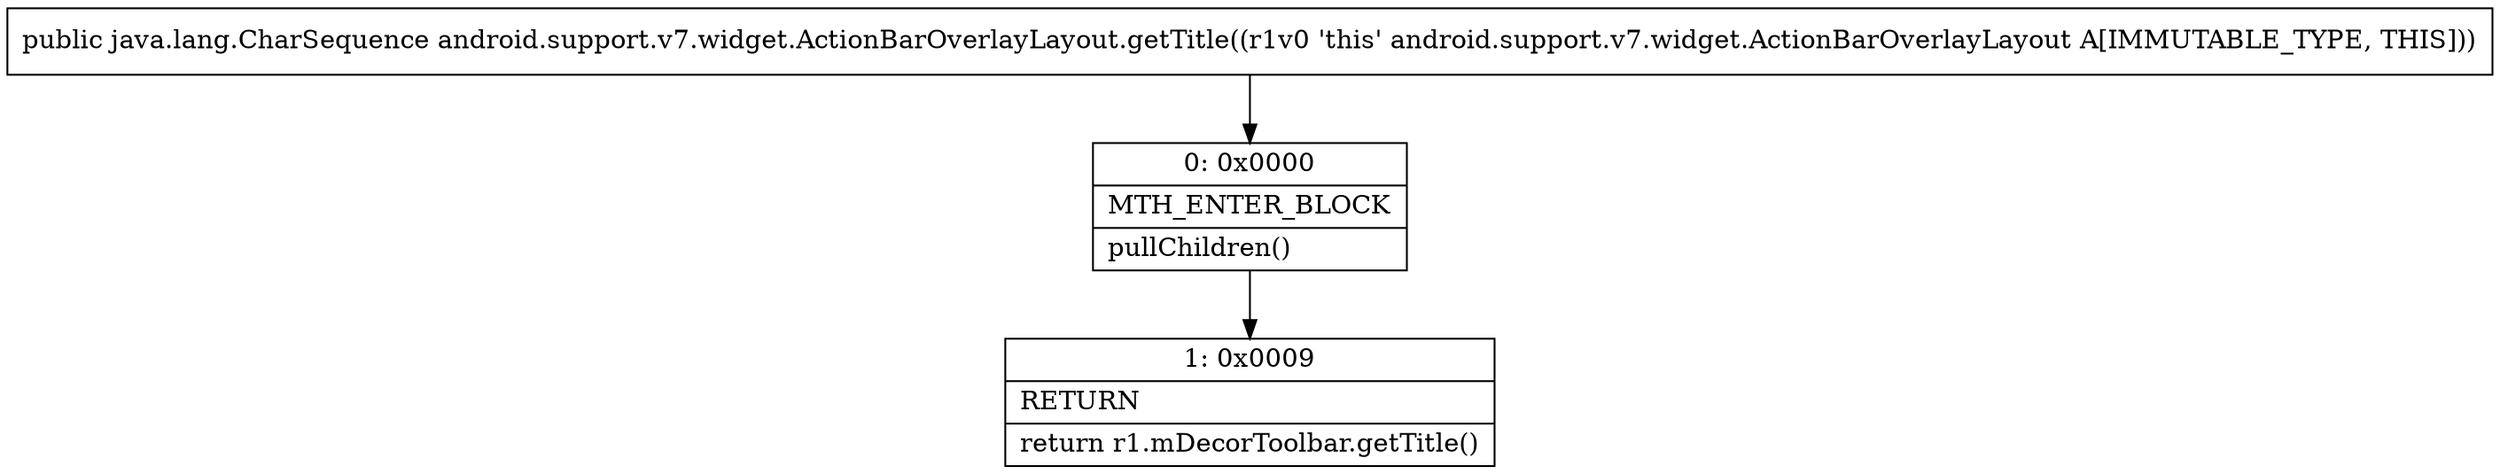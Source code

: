 digraph "CFG forandroid.support.v7.widget.ActionBarOverlayLayout.getTitle()Ljava\/lang\/CharSequence;" {
Node_0 [shape=record,label="{0\:\ 0x0000|MTH_ENTER_BLOCK\l|pullChildren()\l}"];
Node_1 [shape=record,label="{1\:\ 0x0009|RETURN\l|return r1.mDecorToolbar.getTitle()\l}"];
MethodNode[shape=record,label="{public java.lang.CharSequence android.support.v7.widget.ActionBarOverlayLayout.getTitle((r1v0 'this' android.support.v7.widget.ActionBarOverlayLayout A[IMMUTABLE_TYPE, THIS])) }"];
MethodNode -> Node_0;
Node_0 -> Node_1;
}

